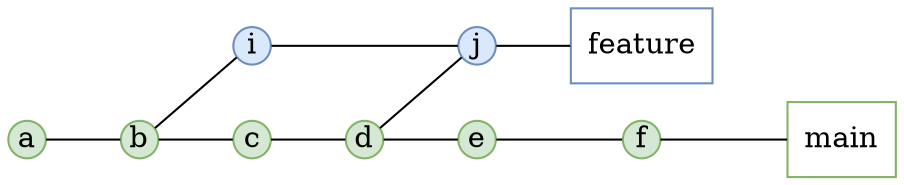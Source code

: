 digraph G {
    rankdir="LR";
    bgcolor="white"
    node[shape=circle; style=filled; fixedsize=true; width=0.25, fontcolor=black, label=""];
    edge[weight=2, arrowhead=none, color=black];

    node[group="gbox1", color="#6c8ebf"; fillcolor="#dae8fc";];
    i [label="i"];
    j [label="j"];
    box1[shape=box; style=""; fixedsize=false; label="feature"];

    node[group="gbox2", color="#82b366"; fillcolor="#d5e8d4";];
    a [label="a"];
    b [label="b"];
    c [label="c"];
    d [label="d"];
    e [label="e"];
    f [label="f"];
    box2[shape=box; style=""; fixedsize=false; label="main"];

    a -> b
    b -> i
    b -> c
    c -> d
    i -> j
    d -> j
    d -> e
    e -> f
    j -> box1
    f -> box2
}
